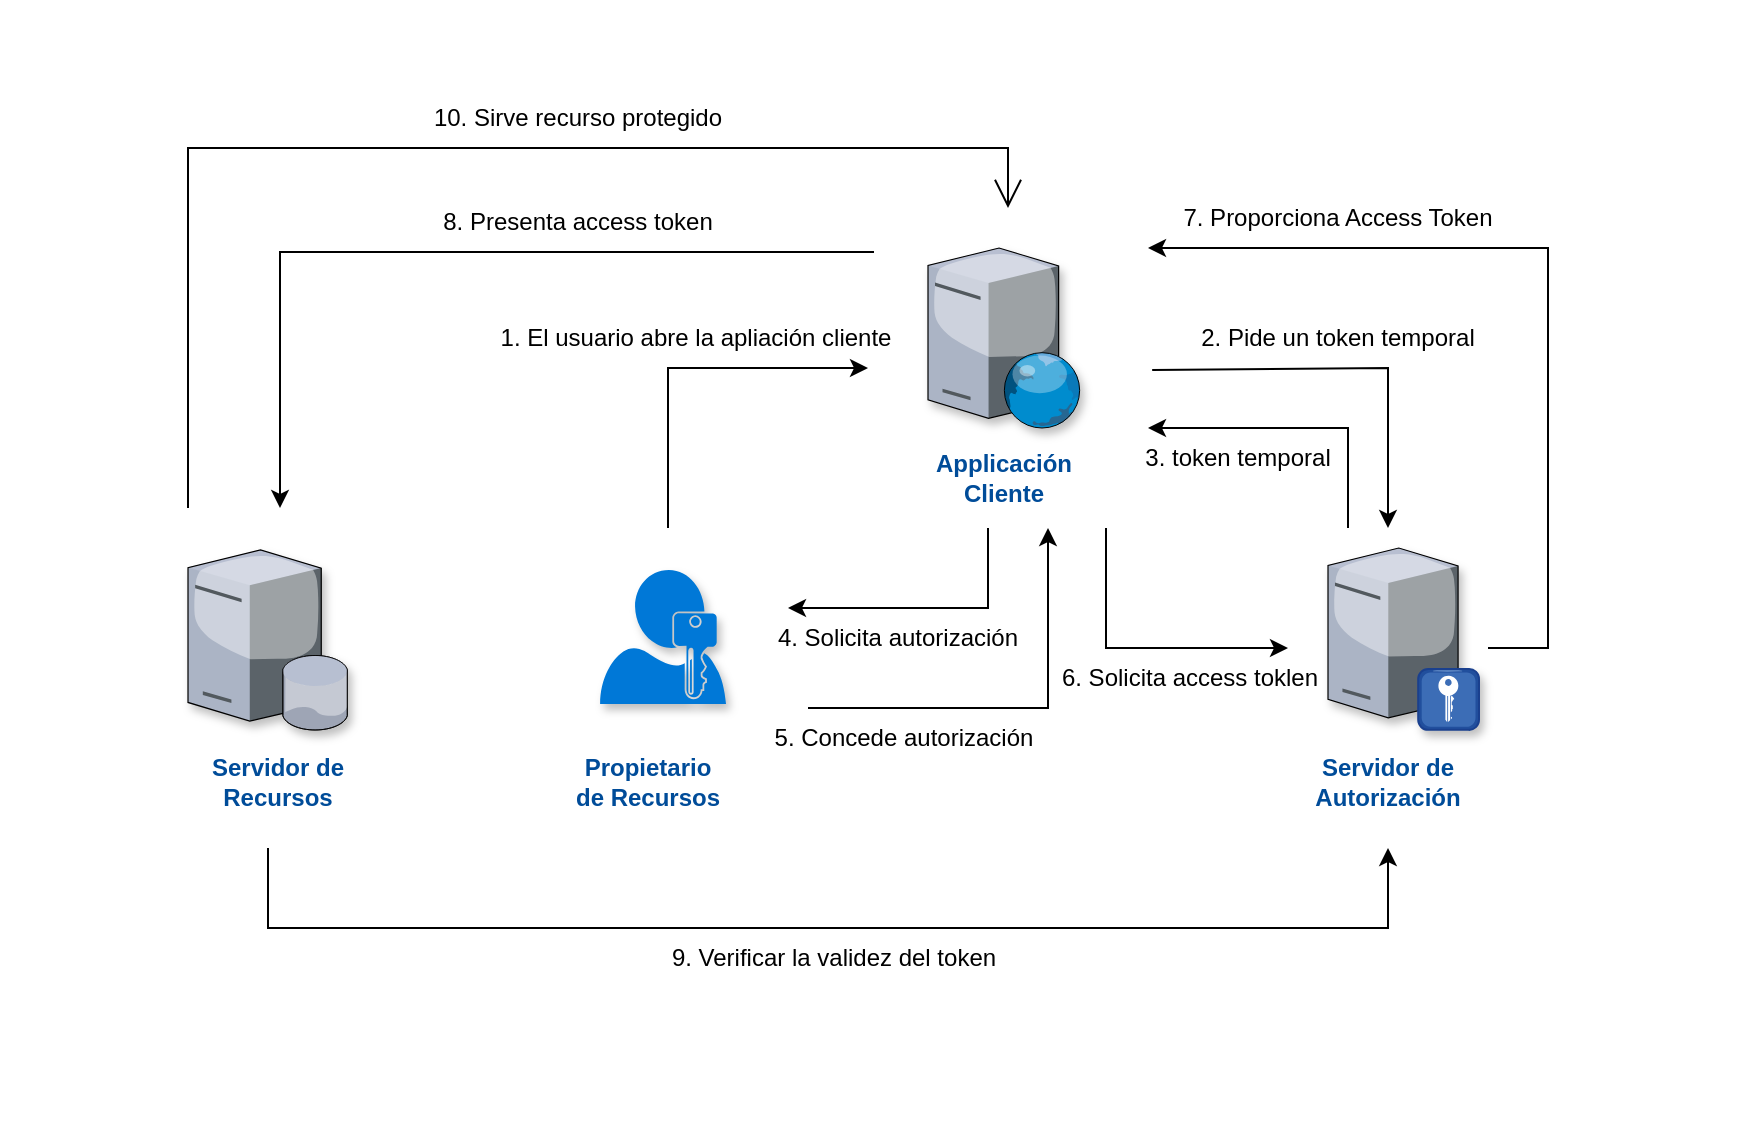 <mxfile version="17.4.1" type="device"><diagram id="qT_E7F2Fjks3Y-zuHk28" name="Página-1"><mxGraphModel dx="1929" dy="905" grid="1" gridSize="10" guides="1" tooltips="1" connect="1" arrows="1" fold="1" page="1" pageScale="1" pageWidth="827" pageHeight="1169" math="0" shadow="0"><root><mxCell id="0"/><mxCell id="1" parent="0"/><mxCell id="8tAs2oPPZh6FjYAyObWg-2" value="" style="sketch=0;aspect=fixed;pointerEvents=1;shadow=1;dashed=0;html=1;strokeColor=none;labelPosition=center;verticalLabelPosition=bottom;verticalAlign=top;align=center;shape=mxgraph.mscae.enterprise.user_permissions;fillColor=#0078D7;" parent="1" vertex="1"><mxGeometry x="246" y="401" width="63" height="67.02" as="geometry"/></mxCell><mxCell id="8tAs2oPPZh6FjYAyObWg-9" value="" style="verticalLabelPosition=bottom;sketch=0;aspect=fixed;html=1;verticalAlign=top;strokeColor=none;align=center;outlineConnect=0;shape=mxgraph.citrix.radius_server;shadow=1;" parent="1" vertex="1"><mxGeometry x="610" y="390" width="75.5" height="91" as="geometry"/></mxCell><mxCell id="8tAs2oPPZh6FjYAyObWg-10" value="" style="verticalLabelPosition=bottom;sketch=0;aspect=fixed;html=1;verticalAlign=top;strokeColor=none;align=center;outlineConnect=0;shape=mxgraph.citrix.database_server;shadow=1;" parent="1" vertex="1"><mxGeometry x="40" y="391" width="80" height="90" as="geometry"/></mxCell><mxCell id="8tAs2oPPZh6FjYAyObWg-13" value="" style="endArrow=classic;html=1;rounded=0;" parent="1" edge="1"><mxGeometry width="50" height="50" relative="1" as="geometry"><mxPoint x="280" y="380" as="sourcePoint"/><mxPoint x="380" y="300" as="targetPoint"/><Array as="points"><mxPoint x="280" y="300"/></Array></mxGeometry></mxCell><mxCell id="8tAs2oPPZh6FjYAyObWg-14" value="1. El usuario abre la apliación cliente" style="text;html=1;strokeColor=none;fillColor=none;align=center;verticalAlign=middle;whiteSpace=wrap;rounded=0;shadow=1;" parent="1" vertex="1"><mxGeometry x="178.5" y="270" width="230" height="30" as="geometry"/></mxCell><mxCell id="8tAs2oPPZh6FjYAyObWg-15" value="" style="endArrow=classic;html=1;rounded=0;exitX=0.096;exitY=1.033;exitDx=0;exitDy=0;exitPerimeter=0;" parent="1" edge="1" source="8tAs2oPPZh6FjYAyObWg-16"><mxGeometry width="50" height="50" relative="1" as="geometry"><mxPoint x="510" y="300" as="sourcePoint"/><mxPoint x="640" y="380" as="targetPoint"/><Array as="points"><mxPoint x="640" y="300"/></Array></mxGeometry></mxCell><mxCell id="8tAs2oPPZh6FjYAyObWg-16" value="2. Pide un token temporal" style="text;html=1;strokeColor=none;fillColor=none;align=center;verticalAlign=middle;whiteSpace=wrap;rounded=0;shadow=1;" parent="1" vertex="1"><mxGeometry x="500" y="270" width="230" height="30" as="geometry"/></mxCell><mxCell id="8tAs2oPPZh6FjYAyObWg-17" value="" style="endArrow=classic;html=1;rounded=0;" parent="1" edge="1"><mxGeometry width="50" height="50" relative="1" as="geometry"><mxPoint x="620" y="380" as="sourcePoint"/><mxPoint x="520" y="330" as="targetPoint"/><Array as="points"><mxPoint x="620" y="330"/></Array></mxGeometry></mxCell><mxCell id="8tAs2oPPZh6FjYAyObWg-18" value="3. token temporal" style="text;html=1;strokeColor=none;fillColor=none;align=center;verticalAlign=middle;whiteSpace=wrap;rounded=0;shadow=1;" parent="1" vertex="1"><mxGeometry x="450" y="330" width="230" height="30" as="geometry"/></mxCell><mxCell id="8tAs2oPPZh6FjYAyObWg-35" style="edgeStyle=orthogonalEdgeStyle;rounded=0;orthogonalLoop=1;jettySize=auto;html=1;startArrow=none;startFill=0;endArrow=classic;endFill=1;" parent="1" edge="1"><mxGeometry relative="1" as="geometry"><mxPoint x="383" y="242" as="sourcePoint"/><mxPoint x="86" y="370" as="targetPoint"/><Array as="points"><mxPoint x="86" y="242"/><mxPoint x="86" y="348"/></Array></mxGeometry></mxCell><mxCell id="8tAs2oPPZh6FjYAyObWg-21" value="" style="verticalLabelPosition=bottom;sketch=0;aspect=fixed;html=1;verticalAlign=top;strokeColor=none;align=center;outlineConnect=0;shape=mxgraph.citrix.web_server;shadow=1;" parent="1" vertex="1"><mxGeometry x="410" y="240" width="76.5" height="90" as="geometry"/></mxCell><mxCell id="8tAs2oPPZh6FjYAyObWg-25" value="" style="endArrow=none;html=1;rounded=0;startArrow=classic;startFill=1;endFill=0;" parent="1" edge="1"><mxGeometry width="50" height="50" relative="1" as="geometry"><mxPoint x="340" y="420" as="sourcePoint"/><mxPoint x="440" y="380" as="targetPoint"/><Array as="points"><mxPoint x="440" y="420"/></Array></mxGeometry></mxCell><mxCell id="8tAs2oPPZh6FjYAyObWg-26" value="4. Solicita autorización" style="text;html=1;strokeColor=none;fillColor=none;align=center;verticalAlign=middle;whiteSpace=wrap;rounded=0;shadow=1;" parent="1" vertex="1"><mxGeometry x="280" y="419.5" width="230" height="30" as="geometry"/></mxCell><mxCell id="8tAs2oPPZh6FjYAyObWg-29" value="" style="endArrow=classic;html=1;rounded=0;" parent="1" edge="1"><mxGeometry width="50" height="50" relative="1" as="geometry"><mxPoint x="350" y="470" as="sourcePoint"/><mxPoint x="470" y="380" as="targetPoint"/><Array as="points"><mxPoint x="470" y="470"/></Array></mxGeometry></mxCell><mxCell id="8tAs2oPPZh6FjYAyObWg-30" value="5. Concede autorización" style="text;html=1;strokeColor=none;fillColor=none;align=center;verticalAlign=middle;whiteSpace=wrap;rounded=0;shadow=1;" parent="1" vertex="1"><mxGeometry x="283" y="470" width="230" height="30" as="geometry"/></mxCell><mxCell id="8tAs2oPPZh6FjYAyObWg-31" value="" style="endArrow=classic;html=1;rounded=0;" parent="1" edge="1"><mxGeometry width="50" height="50" relative="1" as="geometry"><mxPoint x="499" y="380" as="sourcePoint"/><mxPoint x="590" y="440" as="targetPoint"/><Array as="points"><mxPoint x="499" y="440"/><mxPoint x="559" y="440"/></Array></mxGeometry></mxCell><mxCell id="8tAs2oPPZh6FjYAyObWg-32" value="6. Solicita access toklen" style="text;html=1;strokeColor=none;fillColor=none;align=center;verticalAlign=middle;whiteSpace=wrap;rounded=0;shadow=1;" parent="1" vertex="1"><mxGeometry x="426" y="440" width="230" height="30" as="geometry"/></mxCell><mxCell id="8tAs2oPPZh6FjYAyObWg-33" value="" style="endArrow=none;html=1;rounded=0;startArrow=classic;startFill=1;endFill=0;" parent="1" edge="1"><mxGeometry width="50" height="50" relative="1" as="geometry"><mxPoint x="520" y="240" as="sourcePoint"/><mxPoint x="690" y="440" as="targetPoint"/><Array as="points"><mxPoint x="720" y="240"/><mxPoint x="720" y="440"/></Array></mxGeometry></mxCell><mxCell id="8tAs2oPPZh6FjYAyObWg-34" value="7. Proporciona Access Token" style="text;html=1;strokeColor=none;fillColor=none;align=center;verticalAlign=middle;whiteSpace=wrap;rounded=0;shadow=1;" parent="1" vertex="1"><mxGeometry x="500" y="210" width="230" height="30" as="geometry"/></mxCell><mxCell id="8tAs2oPPZh6FjYAyObWg-36" value="8. Presenta access token" style="text;html=1;strokeColor=none;fillColor=none;align=center;verticalAlign=middle;whiteSpace=wrap;rounded=0;shadow=1;" parent="1" vertex="1"><mxGeometry x="120" y="212" width="230" height="30" as="geometry"/></mxCell><mxCell id="8tAs2oPPZh6FjYAyObWg-39" value="" style="endArrow=open;endFill=1;endSize=12;html=1;rounded=0;" parent="1" edge="1"><mxGeometry width="160" relative="1" as="geometry"><mxPoint x="40" y="370" as="sourcePoint"/><mxPoint x="450" y="220" as="targetPoint"/><Array as="points"><mxPoint x="40" y="190"/><mxPoint x="450" y="190"/></Array></mxGeometry></mxCell><mxCell id="8tAs2oPPZh6FjYAyObWg-40" value="10. Sirve recurso protegido" style="text;html=1;strokeColor=none;fillColor=none;align=center;verticalAlign=middle;whiteSpace=wrap;rounded=0;shadow=1;" parent="1" vertex="1"><mxGeometry x="120" y="160" width="230" height="30" as="geometry"/></mxCell><mxCell id="8tAs2oPPZh6FjYAyObWg-42" value="Text" style="text;html=1;strokeColor=none;fillColor=none;align=center;verticalAlign=middle;whiteSpace=wrap;rounded=0;shadow=1;sketch=0;fontColor=none;noLabel=1;" parent="1" vertex="1"><mxGeometry x="-50" y="310" width="60" height="30" as="geometry"/></mxCell><mxCell id="8tAs2oPPZh6FjYAyObWg-44" value="Text" style="text;html=1;strokeColor=none;fillColor=none;align=center;verticalAlign=middle;whiteSpace=wrap;rounded=0;shadow=1;sketch=0;fontColor=none;noLabel=1;" parent="1" vertex="1"><mxGeometry x="270" y="120" width="60" height="30" as="geometry"/></mxCell><mxCell id="8tAs2oPPZh6FjYAyObWg-45" value="Text" style="text;html=1;strokeColor=none;fillColor=none;align=center;verticalAlign=middle;whiteSpace=wrap;rounded=0;shadow=1;sketch=0;fontColor=none;noLabel=1;" parent="1" vertex="1"><mxGeometry x="750" y="320" width="60" height="30" as="geometry"/></mxCell><mxCell id="8tAs2oPPZh6FjYAyObWg-46" value="Text" style="text;html=1;strokeColor=none;fillColor=none;align=center;verticalAlign=middle;whiteSpace=wrap;rounded=0;shadow=1;sketch=0;fontColor=none;noLabel=1;" parent="1" vertex="1"><mxGeometry x="320" y="650" width="60" height="30" as="geometry"/></mxCell><mxCell id="8tAs2oPPZh6FjYAyObWg-47" value="Propietario de Recursos" style="text;html=1;strokeColor=none;fillColor=none;align=center;verticalAlign=middle;whiteSpace=wrap;rounded=0;sketch=0;fontColor=#004C99;fontStyle=1" parent="1" vertex="1"><mxGeometry x="230" y="492" width="79.5" height="30" as="geometry"/></mxCell><mxCell id="MmmBRYL-5FLaxDKXe721-1" value="Servidor de Recursos" style="text;html=1;strokeColor=none;fillColor=none;align=center;verticalAlign=middle;whiteSpace=wrap;rounded=0;sketch=0;fontColor=#004C99;fontStyle=1" vertex="1" parent="1"><mxGeometry x="50" y="492" width="70" height="30" as="geometry"/></mxCell><mxCell id="MmmBRYL-5FLaxDKXe721-2" value="Servidor de Autorización" style="text;html=1;strokeColor=none;fillColor=none;align=center;verticalAlign=middle;whiteSpace=wrap;rounded=0;sketch=0;fontColor=#004C99;fontStyle=1" vertex="1" parent="1"><mxGeometry x="610" y="492" width="60" height="30" as="geometry"/></mxCell><mxCell id="MmmBRYL-5FLaxDKXe721-3" value="Applicación Cliente" style="text;html=1;strokeColor=none;fillColor=none;align=center;verticalAlign=middle;whiteSpace=wrap;rounded=0;sketch=0;fontColor=#004C99;fontStyle=1" vertex="1" parent="1"><mxGeometry x="418.25" y="340" width="60" height="30" as="geometry"/></mxCell><mxCell id="MmmBRYL-5FLaxDKXe721-5" value="" style="endArrow=classic;html=1;rounded=0;" edge="1" parent="1"><mxGeometry width="50" height="50" relative="1" as="geometry"><mxPoint x="80" y="540" as="sourcePoint"/><mxPoint x="640" y="540" as="targetPoint"/><Array as="points"><mxPoint x="80" y="580"/><mxPoint x="640" y="580"/></Array></mxGeometry></mxCell><mxCell id="MmmBRYL-5FLaxDKXe721-6" value="9. Verificar la validez del token" style="text;html=1;strokeColor=none;fillColor=none;align=center;verticalAlign=middle;whiteSpace=wrap;rounded=0;shadow=1;" vertex="1" parent="1"><mxGeometry x="248.25" y="580" width="230" height="30" as="geometry"/></mxCell></root></mxGraphModel></diagram></mxfile>